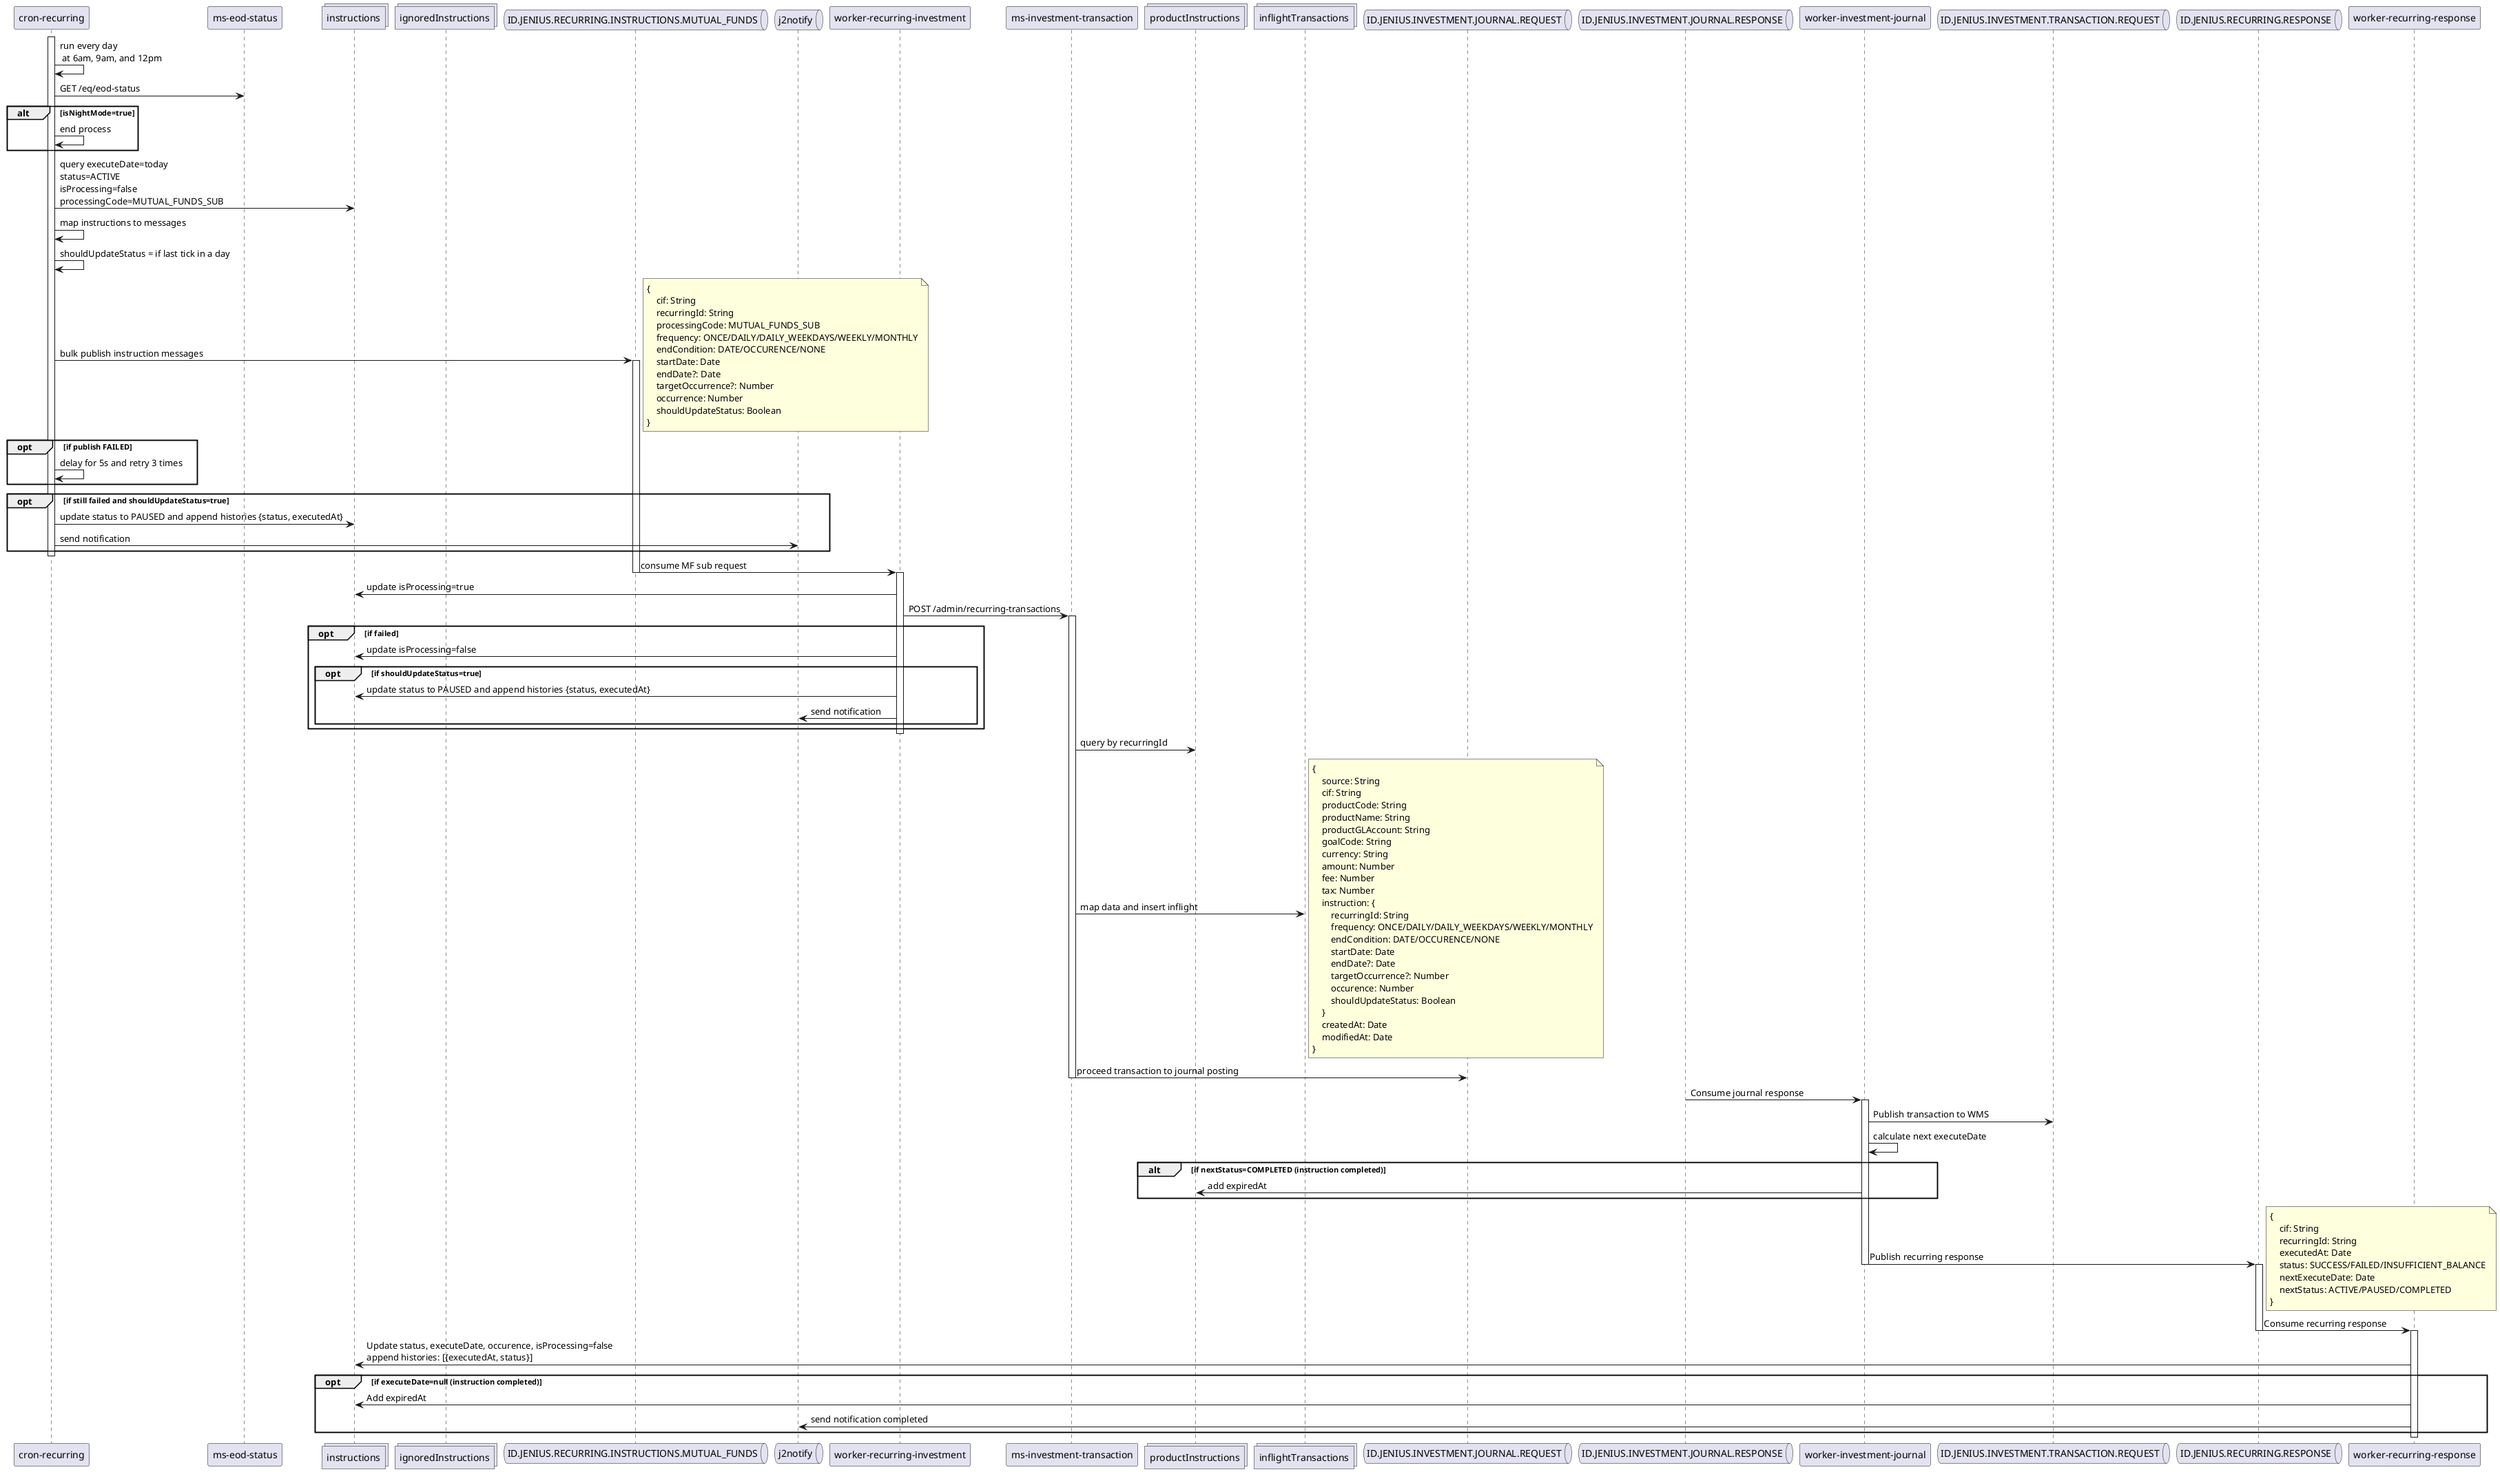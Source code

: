 @startuml mutual funds cron recurring

participant "cron-recurring" as cron
participant "ms-eod-status" as eod
collections "instructions" as instr
collections "ignoredInstructions" as ignoreds
queue "ID.JENIUS.RECURRING.INSTRUCTIONS.MUTUAL_FUNDS" as kafkaRec
queue "j2notify" as kafkaNotif
participant "worker-recurring-investment" as wri
participant "ms-investment-transaction" as mit
collections "productInstructions" as prodIns
collections "inflightTransactions" as inflights
queue "ID.JENIUS.INVESTMENT.JOURNAL.REQUEST" as kafkaJournal
queue "ID.JENIUS.INVESTMENT.JOURNAL.RESPONSE" as kafkaJournalRes
participant "worker-investment-journal" as wij
queue "ID.JENIUS.INVESTMENT.TRANSACTION.REQUEST" as kafkaWms
queue "ID.JENIUS.RECURRING.RESPONSE" as kafkaRecRes
participant "worker-recurring-response" as wrr

activate cron
cron -> cron: run every day\n at 6am, 9am, and 12pm
cron -> eod: GET /eq/eod-status
alt isNightMode=true
cron -> cron: end process
end
cron -> instr: query executeDate=today\nstatus=ACTIVE\nisProcessing=false\nprocessingCode=MUTUAL_FUNDS_SUB
cron -> cron: map instructions to messages
cron -> cron: shouldUpdateStatus = if last tick in a day
cron -> kafkaRec: bulk publish instruction messages
note right
{ 
    cif: String
    recurringId: String
    processingCode: MUTUAL_FUNDS_SUB
    frequency: ONCE/DAILY/DAILY_WEEKDAYS/WEEKLY/MONTHLY
    endCondition: DATE/OCCURENCE/NONE
    startDate: Date
    endDate?: Date
    targetOccurrence?: Number
    occurrence: Number
    shouldUpdateStatus: Boolean
}
end note
activate kafkaRec
opt if publish FAILED
cron -> cron: delay for 5s and retry 3 times
end
opt if still failed and shouldUpdateStatus=true
cron -> instr: update status to PAUSED and append histories {status, executedAt}
cron -> kafkaNotif: send notification
end
deactivate cron
kafkaRec -> wri: consume MF sub request
deactivate kafkaRec
activate wri
wri -> instr: update isProcessing=true
wri -> mit: POST /admin/recurring-transactions
activate mit
opt if failed
wri -> instr: update isProcessing=false
opt if shouldUpdateStatus=true
wri -> instr: update status to PAUSED and append histories {status, executedAt}
wri -> kafkaNotif: send notification
end
end
deactivate wri 
mit -> prodIns: query by recurringId
mit -> inflights: map data and insert inflight
note right
{ 
    source: String
    cif: String
    productCode: String
    productName: String
    productGLAccount: String
    goalCode: String
    currency: String
    amount: Number
    fee: Number
    tax: Number
    instruction: {
        recurringId: String
        frequency: ONCE/DAILY/DAILY_WEEKDAYS/WEEKLY/MONTHLY
        endCondition: DATE/OCCURENCE/NONE
        startDate: Date
        endDate?: Date
        targetOccurrence?: Number
        occurence: Number
        shouldUpdateStatus: Boolean
    }
    createdAt: Date
    modifiedAt: Date
}
end note
mit -> kafkaJournal: proceed transaction to journal posting
deactivate mit
kafkaJournalRes -> wij: Consume journal response
activate wij
wij -> kafkaWms: Publish transaction to WMS
wij -> wij: calculate next executeDate
alt if nextStatus=COMPLETED (instruction completed)
wij -> prodIns: add expiredAt
end
wij -> kafkaRecRes: Publish recurring response
note right 
{
    cif: String
    recurringId: String
    executedAt: Date
    status: SUCCESS/FAILED/INSUFFICIENT_BALANCE
    nextExecuteDate: Date
    nextStatus: ACTIVE/PAUSED/COMPLETED
}
end note
deactivate wij
activate kafkaRecRes
kafkaRecRes -> wrr: Consume recurring response
deactivate kafkaRecRes
activate wrr
wrr -> instr: Update status, executeDate, occurence, isProcessing=false\nappend histories: [{executedAt, status}]
opt if executeDate=null (instruction completed)
wrr -> instr: Add expiredAt
wrr -> kafkaNotif: send notification completed
end
deactivate wrr

@enduml